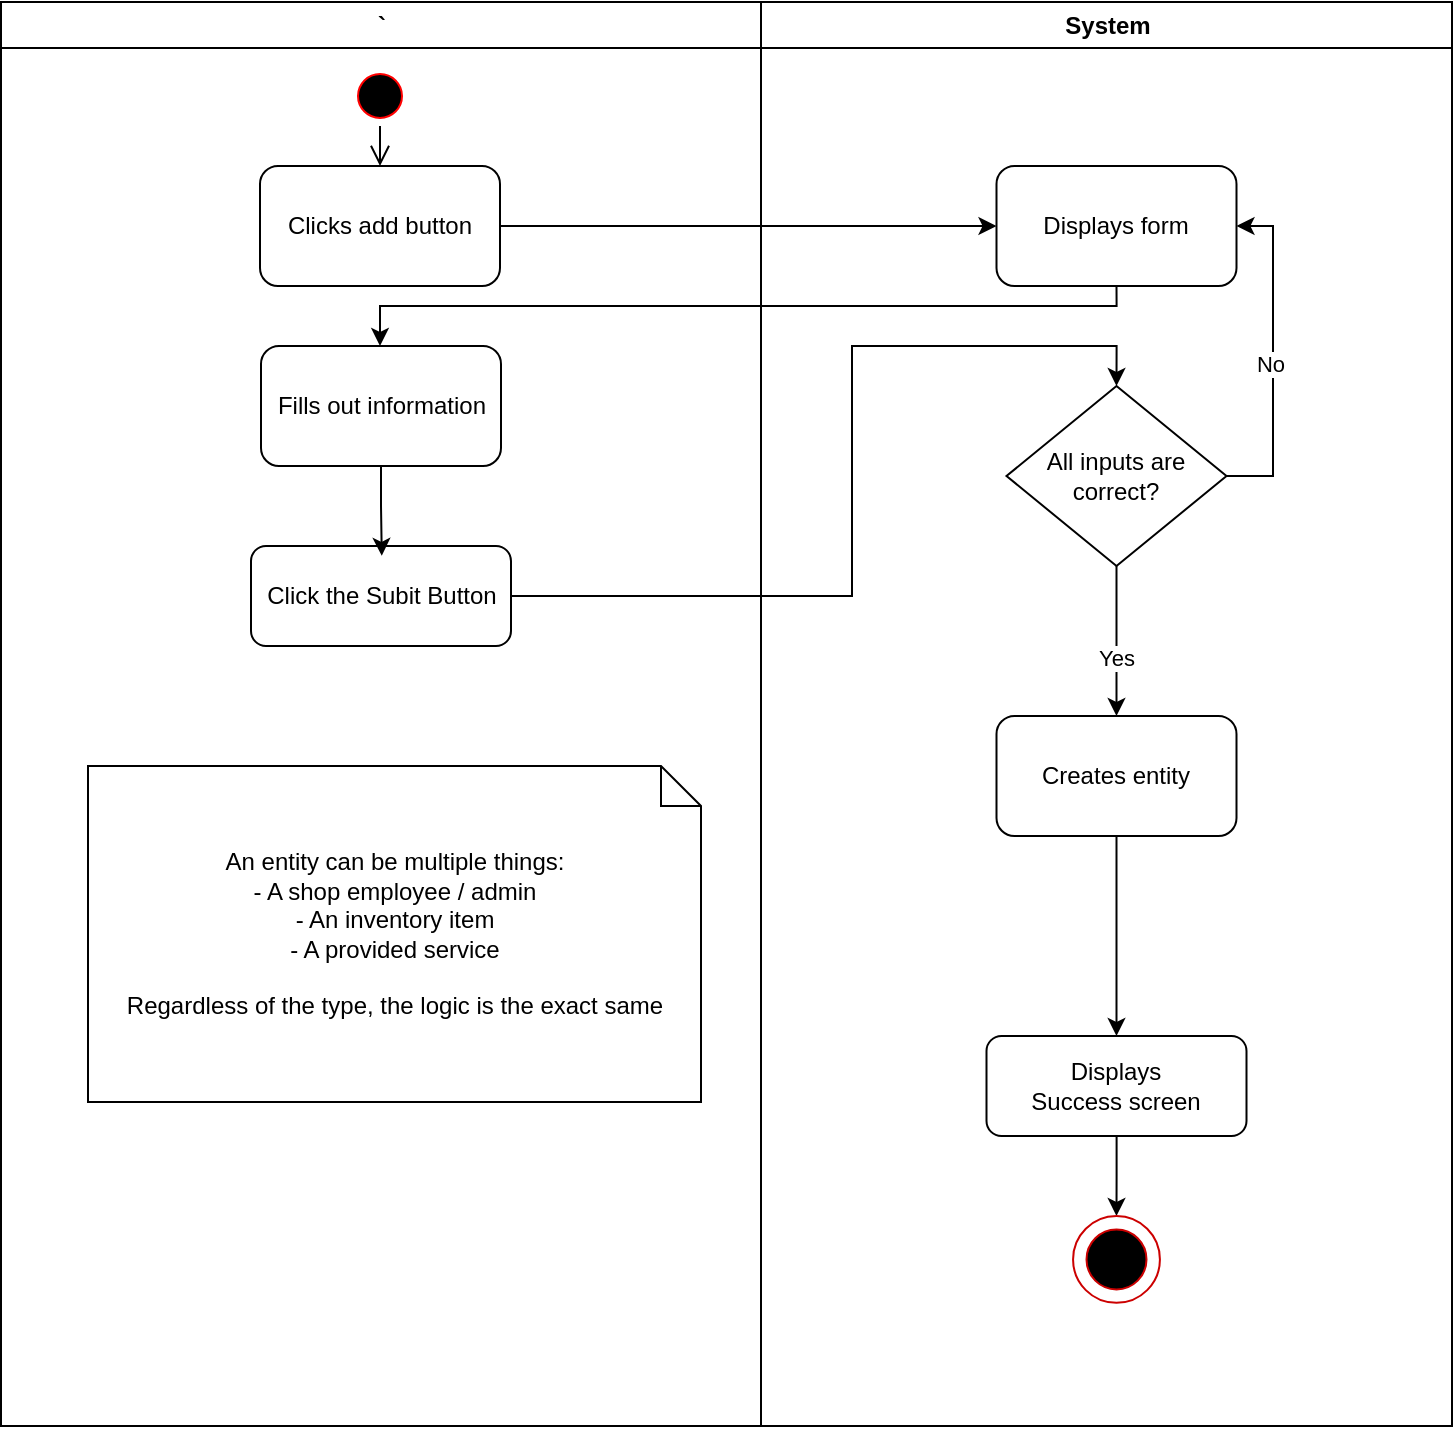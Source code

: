 <mxfile version="20.2.3" type="device"><diagram id="Xf2E1u1W4AktfVjYD2Iz" name="Page-1"><mxGraphModel dx="1538" dy="1184" grid="1" gridSize="10" guides="1" tooltips="1" connect="1" arrows="1" fold="1" page="1" pageScale="1" pageWidth="2336" pageHeight="1654" math="0" shadow="0"><root><mxCell id="0"/><mxCell id="1" parent="0"/><mxCell id="VALeCxbUtCVBy0HvRlEQ-1" value="`" style="swimlane;whiteSpace=wrap;movable=0;" parent="1" vertex="1"><mxGeometry x="164.5" y="128" width="380" height="712" as="geometry"/></mxCell><mxCell id="VALeCxbUtCVBy0HvRlEQ-2" value="" style="ellipse;shape=startState;fillColor=#000000;strokeColor=#ff0000;" parent="VALeCxbUtCVBy0HvRlEQ-1" vertex="1"><mxGeometry x="174.5" y="32" width="30" height="30" as="geometry"/></mxCell><mxCell id="VALeCxbUtCVBy0HvRlEQ-3" value="" style="edgeStyle=elbowEdgeStyle;elbow=horizontal;verticalAlign=bottom;endArrow=open;endSize=8;strokeColor=#000000;endFill=1;rounded=0;entryX=0.5;entryY=0;entryDx=0;entryDy=0;" parent="VALeCxbUtCVBy0HvRlEQ-1" source="VALeCxbUtCVBy0HvRlEQ-2" target="S1LedOKrpOqbfRYcgMUx-1" edge="1"><mxGeometry x="161.5" y="40" as="geometry"><mxPoint x="189.5" y="102.0" as="targetPoint"/></mxGeometry></mxCell><mxCell id="VALeCxbUtCVBy0HvRlEQ-25" value="Click the Subit Button" style="rounded=1;whiteSpace=wrap;html=1;" parent="VALeCxbUtCVBy0HvRlEQ-1" vertex="1"><mxGeometry x="125" y="272" width="130" height="50" as="geometry"/></mxCell><mxCell id="S1LedOKrpOqbfRYcgMUx-1" value="Clicks add button" style="rounded=1;whiteSpace=wrap;html=1;" parent="VALeCxbUtCVBy0HvRlEQ-1" vertex="1"><mxGeometry x="129.5" y="82" width="120" height="60" as="geometry"/></mxCell><mxCell id="S1LedOKrpOqbfRYcgMUx-5" value="" style="edgeStyle=orthogonalEdgeStyle;rounded=0;orthogonalLoop=1;jettySize=auto;html=1;entryX=0.503;entryY=0.098;entryDx=0;entryDy=0;entryPerimeter=0;" parent="VALeCxbUtCVBy0HvRlEQ-1" source="S1LedOKrpOqbfRYcgMUx-4" target="VALeCxbUtCVBy0HvRlEQ-25" edge="1"><mxGeometry relative="1" as="geometry"/></mxCell><mxCell id="S1LedOKrpOqbfRYcgMUx-4" value="Fills out information" style="rounded=1;whiteSpace=wrap;html=1;" parent="VALeCxbUtCVBy0HvRlEQ-1" vertex="1"><mxGeometry x="130" y="172" width="120" height="60" as="geometry"/></mxCell><mxCell id="_2HYPKGaZrh7aNVJrZD4-1" value="An entity can be multiple things:&lt;br&gt;- A shop employee / admin&lt;br&gt;- An inventory item&lt;br&gt;- A provided service&lt;br&gt;&lt;br&gt;Regardless of the type, the logic is the exact same" style="shape=note;size=20;whiteSpace=wrap;html=1;" vertex="1" parent="VALeCxbUtCVBy0HvRlEQ-1"><mxGeometry x="43.5" y="382" width="306.5" height="168" as="geometry"/></mxCell><mxCell id="VALeCxbUtCVBy0HvRlEQ-14" value="System" style="swimlane;whiteSpace=wrap;movable=0;" parent="1" vertex="1"><mxGeometry x="544.5" y="128" width="345.5" height="712" as="geometry"/></mxCell><mxCell id="VALeCxbUtCVBy0HvRlEQ-37" value="" style="edgeStyle=orthogonalEdgeStyle;rounded=0;orthogonalLoop=1;jettySize=auto;html=1;entryX=0.5;entryY=0;entryDx=0;entryDy=0;" parent="VALeCxbUtCVBy0HvRlEQ-14" source="VALeCxbUtCVBy0HvRlEQ-29" target="S1LedOKrpOqbfRYcgMUx-7" edge="1"><mxGeometry relative="1" as="geometry"><mxPoint x="177.75" y="357" as="targetPoint"/></mxGeometry></mxCell><mxCell id="VALeCxbUtCVBy0HvRlEQ-38" value="Yes" style="edgeLabel;html=1;align=center;verticalAlign=middle;resizable=0;points=[];" parent="VALeCxbUtCVBy0HvRlEQ-37" vertex="1" connectable="0"><mxGeometry x="0.232" y="-1" relative="1" as="geometry"><mxPoint as="offset"/></mxGeometry></mxCell><mxCell id="VALeCxbUtCVBy0HvRlEQ-29" value="All inputs are correct?" style="rhombus;whiteSpace=wrap;html=1;fontSize=12;strokeColor=default;fillColor=default;" parent="VALeCxbUtCVBy0HvRlEQ-14" vertex="1"><mxGeometry x="122.75" y="192" width="110" height="90" as="geometry"/></mxCell><mxCell id="VALeCxbUtCVBy0HvRlEQ-49" value="" style="edgeStyle=orthogonalEdgeStyle;rounded=0;orthogonalLoop=1;jettySize=auto;html=1;exitX=0.5;exitY=1;exitDx=0;exitDy=0;" parent="VALeCxbUtCVBy0HvRlEQ-14" source="S1LedOKrpOqbfRYcgMUx-7" target="VALeCxbUtCVBy0HvRlEQ-47" edge="1"><mxGeometry relative="1" as="geometry"><mxPoint x="177.75" y="417" as="sourcePoint"/></mxGeometry></mxCell><mxCell id="VALeCxbUtCVBy0HvRlEQ-47" value="Displays&lt;br&gt;Success screen" style="rounded=1;whiteSpace=wrap;html=1;" parent="VALeCxbUtCVBy0HvRlEQ-14" vertex="1"><mxGeometry x="112.75" y="517" width="130" height="50" as="geometry"/></mxCell><mxCell id="S1LedOKrpOqbfRYcgMUx-2" value="Displays form" style="rounded=1;whiteSpace=wrap;html=1;" parent="VALeCxbUtCVBy0HvRlEQ-14" vertex="1"><mxGeometry x="117.75" y="82" width="120" height="60" as="geometry"/></mxCell><mxCell id="VALeCxbUtCVBy0HvRlEQ-32" style="edgeStyle=orthogonalEdgeStyle;rounded=0;orthogonalLoop=1;jettySize=auto;html=1;exitX=1;exitY=0.5;exitDx=0;exitDy=0;entryX=1;entryY=0.5;entryDx=0;entryDy=0;" parent="VALeCxbUtCVBy0HvRlEQ-14" source="VALeCxbUtCVBy0HvRlEQ-29" target="S1LedOKrpOqbfRYcgMUx-2" edge="1"><mxGeometry relative="1" as="geometry"><Array as="points"><mxPoint x="256" y="112"/></Array><mxPoint x="255.5" y="62" as="targetPoint"/></mxGeometry></mxCell><mxCell id="VALeCxbUtCVBy0HvRlEQ-33" value="No" style="edgeLabel;html=1;align=center;verticalAlign=middle;resizable=0;points=[];" parent="VALeCxbUtCVBy0HvRlEQ-32" vertex="1" connectable="0"><mxGeometry x="-0.047" y="2" relative="1" as="geometry"><mxPoint as="offset"/></mxGeometry></mxCell><mxCell id="S1LedOKrpOqbfRYcgMUx-7" value="Creates entity" style="rounded=1;whiteSpace=wrap;html=1;" parent="VALeCxbUtCVBy0HvRlEQ-14" vertex="1"><mxGeometry x="117.75" y="357" width="120" height="60" as="geometry"/></mxCell><mxCell id="VALeCxbUtCVBy0HvRlEQ-50" style="edgeStyle=orthogonalEdgeStyle;rounded=0;orthogonalLoop=1;jettySize=auto;html=1;entryX=0.5;entryY=0;entryDx=0;entryDy=0;" parent="VALeCxbUtCVBy0HvRlEQ-14" source="VALeCxbUtCVBy0HvRlEQ-47" target="VALeCxbUtCVBy0HvRlEQ-44" edge="1"><mxGeometry relative="1" as="geometry"><mxPoint x="-145.54" y="542.0" as="targetPoint"/></mxGeometry></mxCell><mxCell id="VALeCxbUtCVBy0HvRlEQ-43" value="" style="group" parent="VALeCxbUtCVBy0HvRlEQ-14" vertex="1" connectable="0"><mxGeometry x="156.03" y="607" width="43.43" height="43.43" as="geometry"/></mxCell><mxCell id="VALeCxbUtCVBy0HvRlEQ-44" value="" style="ellipse;whiteSpace=wrap;html=1;aspect=fixed;fillColor=none;strokeColor=#CC0000;" parent="VALeCxbUtCVBy0HvRlEQ-43" vertex="1"><mxGeometry width="43.43" height="43.43" as="geometry"/></mxCell><mxCell id="VALeCxbUtCVBy0HvRlEQ-45" value="" style="ellipse;whiteSpace=wrap;html=1;aspect=fixed;fillColor=#000000;strokeColor=#CC0000;" parent="VALeCxbUtCVBy0HvRlEQ-43" vertex="1"><mxGeometry x="6.72" y="6.71" width="30" height="30" as="geometry"/></mxCell><mxCell id="VALeCxbUtCVBy0HvRlEQ-35" style="edgeStyle=orthogonalEdgeStyle;rounded=0;orthogonalLoop=1;jettySize=auto;html=1;entryX=0.5;entryY=0;entryDx=0;entryDy=0;" parent="1" source="VALeCxbUtCVBy0HvRlEQ-25" target="VALeCxbUtCVBy0HvRlEQ-29" edge="1"><mxGeometry relative="1" as="geometry"><mxPoint x="612.273" y="390" as="targetPoint"/><Array as="points"><mxPoint x="590" y="425"/><mxPoint x="590" y="300"/><mxPoint x="722" y="300"/></Array></mxGeometry></mxCell><mxCell id="S1LedOKrpOqbfRYcgMUx-3" style="edgeStyle=orthogonalEdgeStyle;rounded=0;orthogonalLoop=1;jettySize=auto;html=1;exitX=1;exitY=0.5;exitDx=0;exitDy=0;entryX=0;entryY=0.5;entryDx=0;entryDy=0;" parent="1" source="S1LedOKrpOqbfRYcgMUx-1" target="S1LedOKrpOqbfRYcgMUx-2" edge="1"><mxGeometry relative="1" as="geometry"/></mxCell><mxCell id="S1LedOKrpOqbfRYcgMUx-6" style="edgeStyle=orthogonalEdgeStyle;rounded=0;orthogonalLoop=1;jettySize=auto;html=1;exitX=0.5;exitY=1;exitDx=0;exitDy=0;" parent="1" source="S1LedOKrpOqbfRYcgMUx-2" target="S1LedOKrpOqbfRYcgMUx-4" edge="1"><mxGeometry relative="1" as="geometry"><Array as="points"><mxPoint x="722" y="280"/><mxPoint x="354" y="280"/></Array></mxGeometry></mxCell></root></mxGraphModel></diagram></mxfile>